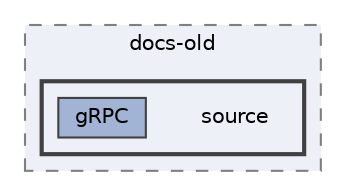 digraph "flatbuffers/docs-old/source"
{
 // LATEX_PDF_SIZE
  bgcolor="transparent";
  edge [fontname=Helvetica,fontsize=10,labelfontname=Helvetica,labelfontsize=10];
  node [fontname=Helvetica,fontsize=10,shape=box,height=0.2,width=0.4];
  compound=true
  subgraph clusterdir_22bae4b0e246728e3d3b91ddec8ad4dc {
    graph [ bgcolor="#edf0f7", pencolor="grey50", label="docs-old", fontname=Helvetica,fontsize=10 style="filled,dashed", URL="dir_22bae4b0e246728e3d3b91ddec8ad4dc.html",tooltip=""]
  subgraph clusterdir_1d05488d4b42ca88878bf81e2df89f49 {
    graph [ bgcolor="#edf0f7", pencolor="grey25", label="", fontname=Helvetica,fontsize=10 style="filled,bold", URL="dir_1d05488d4b42ca88878bf81e2df89f49.html",tooltip=""]
    dir_1d05488d4b42ca88878bf81e2df89f49 [shape=plaintext, label="source"];
  dir_2045b97d93b66d4a2007800d0d0fe294 [label="gRPC", fillcolor="#a2b4d6", color="grey25", style="filled", URL="dir_2045b97d93b66d4a2007800d0d0fe294.html",tooltip=""];
  }
  }
}
